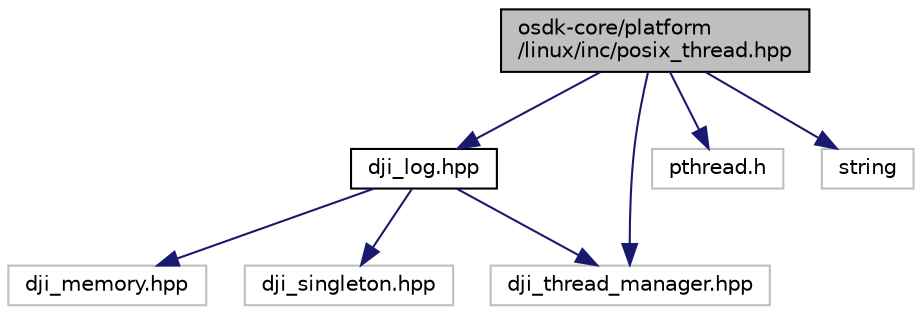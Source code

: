 digraph "osdk-core/platform/linux/inc/posix_thread.hpp"
{
 // INTERACTIVE_SVG=YES
 // LATEX_PDF_SIZE
  edge [fontname="Helvetica",fontsize="10",labelfontname="Helvetica",labelfontsize="10"];
  node [fontname="Helvetica",fontsize="10",shape=record];
  Node1 [label="osdk-core/platform\l/linux/inc/posix_thread.hpp",height=0.2,width=0.4,color="black", fillcolor="grey75", style="filled", fontcolor="black",tooltip="Pthread-based threading for DJI Onboard SDK Linux."];
  Node1 -> Node2 [color="midnightblue",fontsize="10",style="solid",fontname="Helvetica"];
  Node2 [label="dji_log.hpp",height=0.2,width=0.4,color="black", fillcolor="white", style="filled",URL="$dji__log_8hpp.html",tooltip="Logging mechanism for printing status and error messages to the screen."];
  Node2 -> Node3 [color="midnightblue",fontsize="10",style="solid",fontname="Helvetica"];
  Node3 [label="dji_memory.hpp",height=0.2,width=0.4,color="grey75", fillcolor="white", style="filled",tooltip=" "];
  Node2 -> Node4 [color="midnightblue",fontsize="10",style="solid",fontname="Helvetica"];
  Node4 [label="dji_singleton.hpp",height=0.2,width=0.4,color="grey75", fillcolor="white", style="filled",tooltip=" "];
  Node2 -> Node5 [color="midnightblue",fontsize="10",style="solid",fontname="Helvetica"];
  Node5 [label="dji_thread_manager.hpp",height=0.2,width=0.4,color="grey75", fillcolor="white", style="filled",tooltip=" "];
  Node1 -> Node5 [color="midnightblue",fontsize="10",style="solid",fontname="Helvetica"];
  Node1 -> Node6 [color="midnightblue",fontsize="10",style="solid",fontname="Helvetica"];
  Node6 [label="pthread.h",height=0.2,width=0.4,color="grey75", fillcolor="white", style="filled",tooltip=" "];
  Node1 -> Node7 [color="midnightblue",fontsize="10",style="solid",fontname="Helvetica"];
  Node7 [label="string",height=0.2,width=0.4,color="grey75", fillcolor="white", style="filled",tooltip=" "];
}
